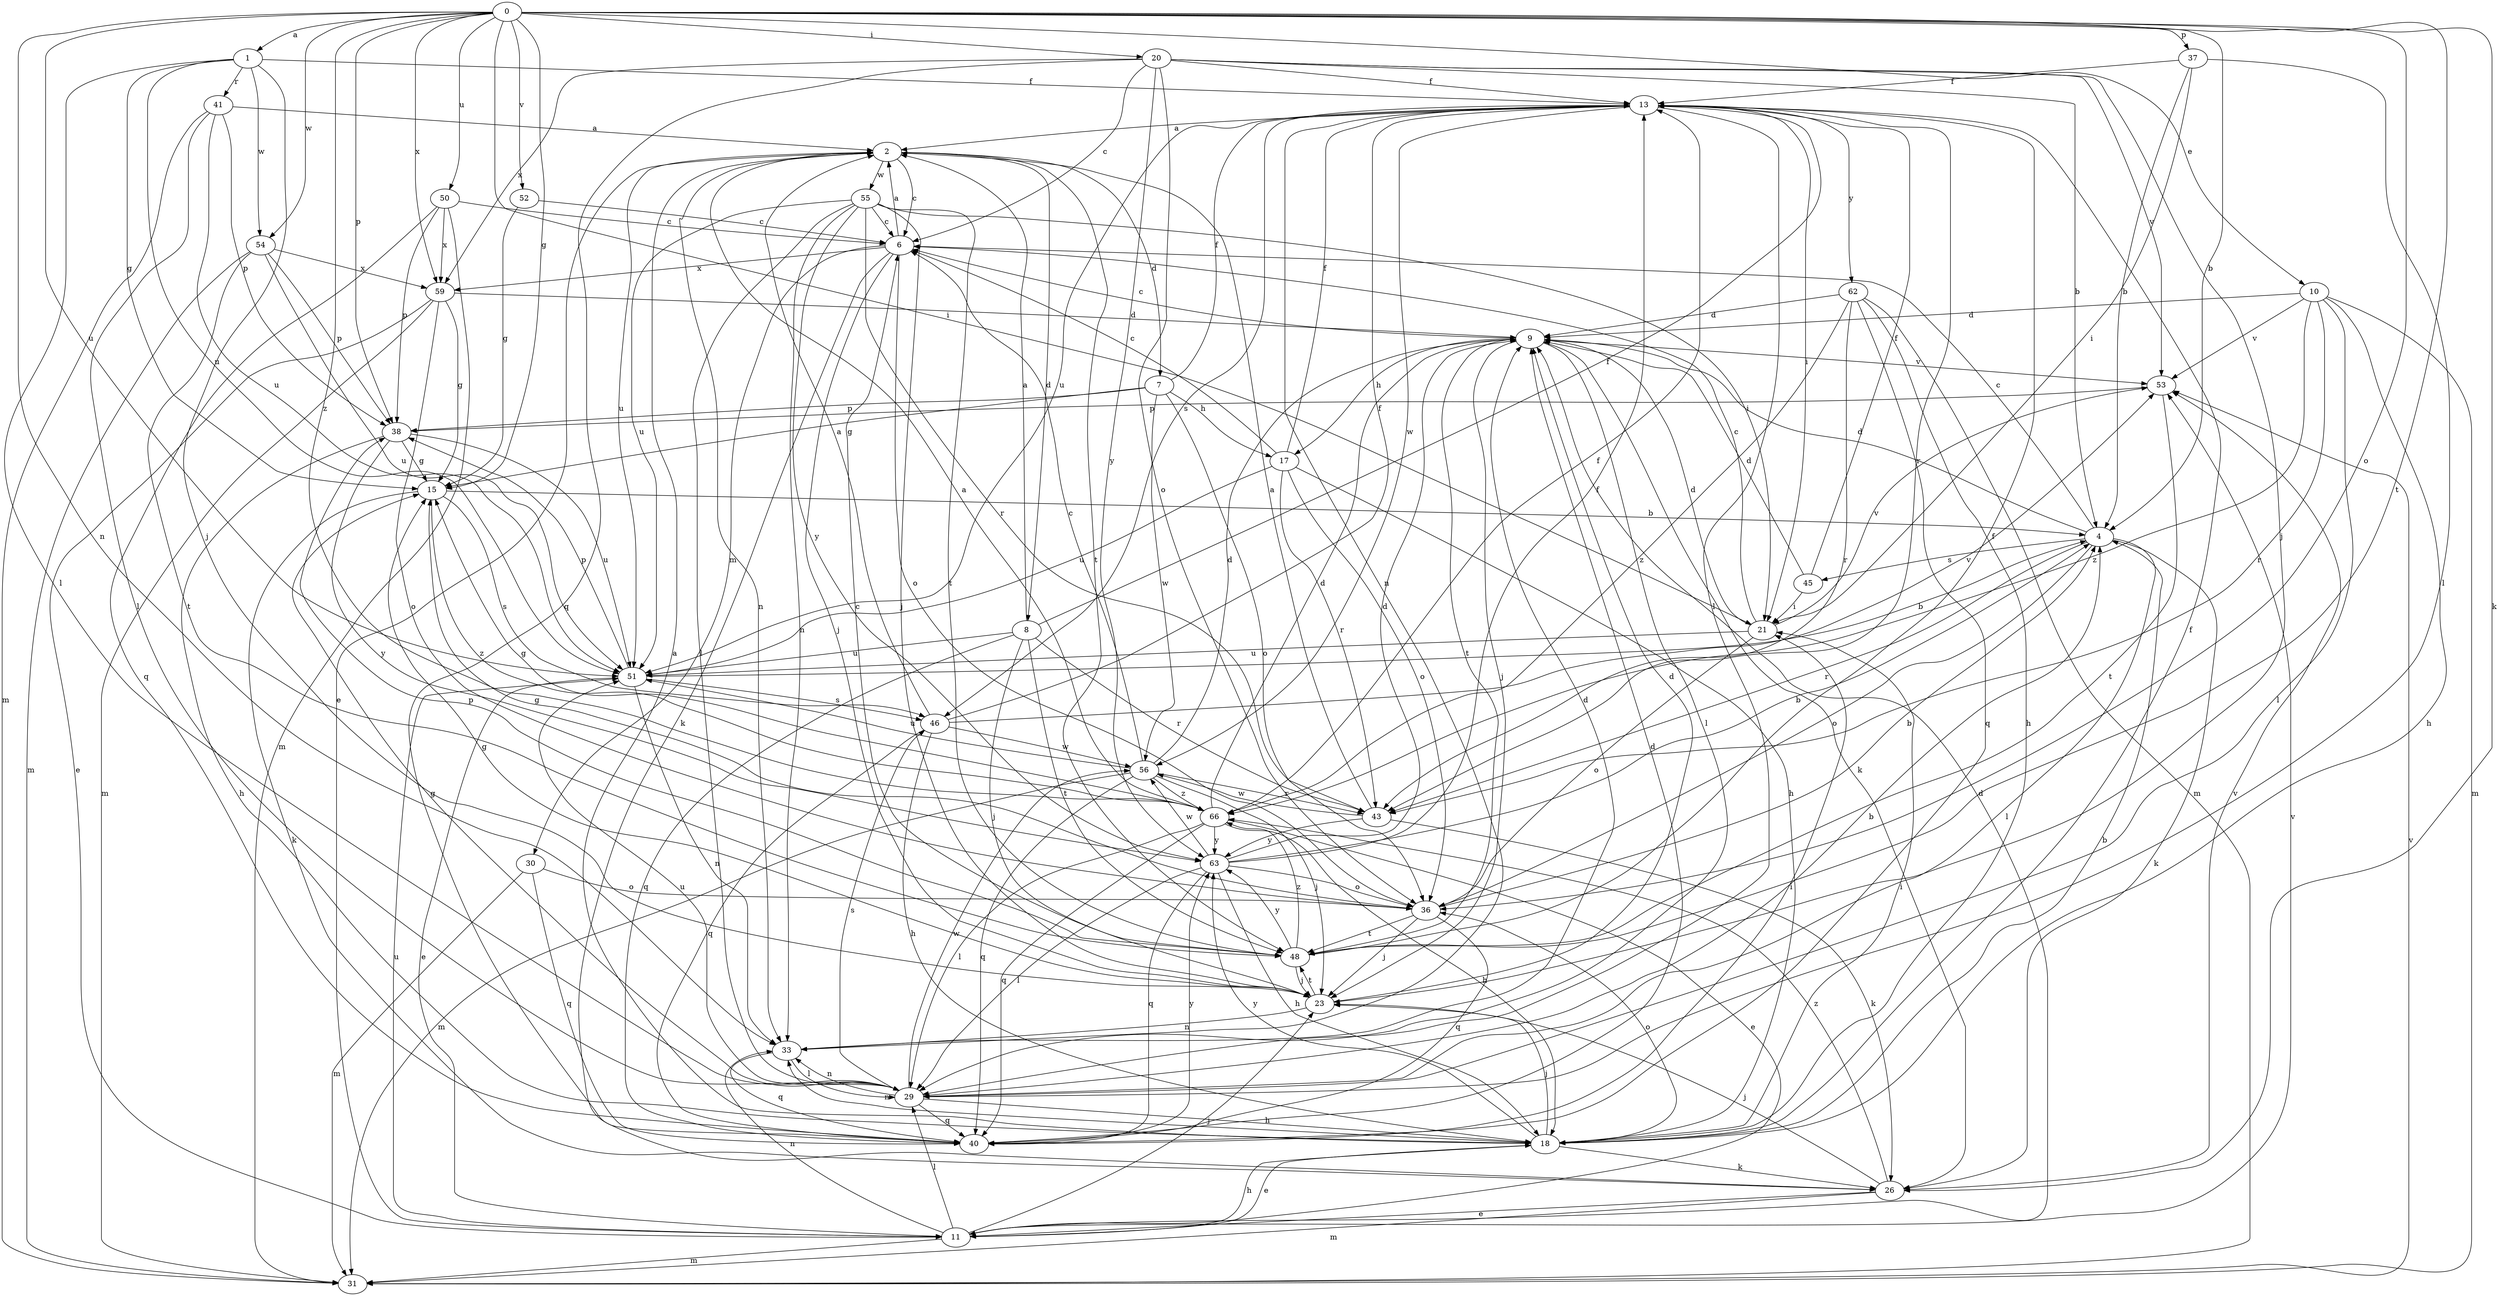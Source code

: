 strict digraph  {
0;
1;
2;
4;
6;
7;
8;
9;
10;
11;
13;
15;
17;
18;
20;
21;
23;
26;
29;
30;
31;
33;
36;
37;
38;
40;
41;
43;
45;
46;
48;
50;
51;
52;
53;
54;
55;
56;
59;
62;
63;
66;
0 -> 1  [label=a];
0 -> 4  [label=b];
0 -> 10  [label=e];
0 -> 15  [label=g];
0 -> 20  [label=i];
0 -> 21  [label=i];
0 -> 26  [label=k];
0 -> 33  [label=n];
0 -> 36  [label=o];
0 -> 37  [label=p];
0 -> 38  [label=p];
0 -> 48  [label=t];
0 -> 50  [label=u];
0 -> 51  [label=u];
0 -> 52  [label=v];
0 -> 54  [label=w];
0 -> 59  [label=x];
0 -> 66  [label=z];
1 -> 13  [label=f];
1 -> 15  [label=g];
1 -> 23  [label=j];
1 -> 29  [label=l];
1 -> 41  [label=r];
1 -> 51  [label=u];
1 -> 54  [label=w];
2 -> 6  [label=c];
2 -> 7  [label=d];
2 -> 8  [label=d];
2 -> 11  [label=e];
2 -> 33  [label=n];
2 -> 48  [label=t];
2 -> 51  [label=u];
2 -> 55  [label=w];
4 -> 6  [label=c];
4 -> 9  [label=d];
4 -> 26  [label=k];
4 -> 29  [label=l];
4 -> 36  [label=o];
4 -> 43  [label=r];
4 -> 45  [label=s];
6 -> 2  [label=a];
6 -> 23  [label=j];
6 -> 26  [label=k];
6 -> 30  [label=m];
6 -> 36  [label=o];
6 -> 59  [label=x];
7 -> 13  [label=f];
7 -> 15  [label=g];
7 -> 17  [label=h];
7 -> 36  [label=o];
7 -> 38  [label=p];
7 -> 56  [label=w];
8 -> 2  [label=a];
8 -> 13  [label=f];
8 -> 23  [label=j];
8 -> 40  [label=q];
8 -> 43  [label=r];
8 -> 48  [label=t];
8 -> 51  [label=u];
9 -> 6  [label=c];
9 -> 17  [label=h];
9 -> 23  [label=j];
9 -> 26  [label=k];
9 -> 29  [label=l];
9 -> 48  [label=t];
9 -> 53  [label=v];
10 -> 9  [label=d];
10 -> 18  [label=h];
10 -> 29  [label=l];
10 -> 31  [label=m];
10 -> 43  [label=r];
10 -> 53  [label=v];
10 -> 66  [label=z];
11 -> 9  [label=d];
11 -> 18  [label=h];
11 -> 23  [label=j];
11 -> 29  [label=l];
11 -> 31  [label=m];
11 -> 33  [label=n];
11 -> 51  [label=u];
11 -> 53  [label=v];
13 -> 2  [label=a];
13 -> 21  [label=i];
13 -> 29  [label=l];
13 -> 33  [label=n];
13 -> 43  [label=r];
13 -> 46  [label=s];
13 -> 51  [label=u];
13 -> 56  [label=w];
13 -> 62  [label=y];
15 -> 4  [label=b];
15 -> 26  [label=k];
15 -> 46  [label=s];
15 -> 66  [label=z];
17 -> 6  [label=c];
17 -> 13  [label=f];
17 -> 18  [label=h];
17 -> 36  [label=o];
17 -> 43  [label=r];
17 -> 51  [label=u];
18 -> 2  [label=a];
18 -> 4  [label=b];
18 -> 11  [label=e];
18 -> 13  [label=f];
18 -> 21  [label=i];
18 -> 23  [label=j];
18 -> 26  [label=k];
18 -> 33  [label=n];
18 -> 36  [label=o];
18 -> 63  [label=y];
20 -> 4  [label=b];
20 -> 6  [label=c];
20 -> 13  [label=f];
20 -> 23  [label=j];
20 -> 36  [label=o];
20 -> 40  [label=q];
20 -> 53  [label=v];
20 -> 59  [label=x];
20 -> 63  [label=y];
21 -> 6  [label=c];
21 -> 9  [label=d];
21 -> 36  [label=o];
21 -> 51  [label=u];
21 -> 53  [label=v];
23 -> 9  [label=d];
23 -> 15  [label=g];
23 -> 33  [label=n];
23 -> 48  [label=t];
26 -> 11  [label=e];
26 -> 23  [label=j];
26 -> 31  [label=m];
26 -> 53  [label=v];
26 -> 66  [label=z];
29 -> 4  [label=b];
29 -> 15  [label=g];
29 -> 18  [label=h];
29 -> 33  [label=n];
29 -> 40  [label=q];
29 -> 46  [label=s];
29 -> 51  [label=u];
29 -> 56  [label=w];
30 -> 31  [label=m];
30 -> 36  [label=o];
30 -> 40  [label=q];
31 -> 53  [label=v];
33 -> 9  [label=d];
33 -> 29  [label=l];
33 -> 40  [label=q];
36 -> 4  [label=b];
36 -> 15  [label=g];
36 -> 23  [label=j];
36 -> 40  [label=q];
36 -> 48  [label=t];
37 -> 4  [label=b];
37 -> 13  [label=f];
37 -> 21  [label=i];
37 -> 29  [label=l];
38 -> 15  [label=g];
38 -> 18  [label=h];
38 -> 51  [label=u];
38 -> 63  [label=y];
40 -> 9  [label=d];
40 -> 21  [label=i];
40 -> 63  [label=y];
41 -> 2  [label=a];
41 -> 29  [label=l];
41 -> 31  [label=m];
41 -> 38  [label=p];
41 -> 51  [label=u];
43 -> 2  [label=a];
43 -> 26  [label=k];
43 -> 56  [label=w];
43 -> 63  [label=y];
45 -> 9  [label=d];
45 -> 13  [label=f];
45 -> 21  [label=i];
46 -> 2  [label=a];
46 -> 13  [label=f];
46 -> 18  [label=h];
46 -> 40  [label=q];
46 -> 53  [label=v];
46 -> 56  [label=w];
48 -> 6  [label=c];
48 -> 13  [label=f];
48 -> 23  [label=j];
48 -> 38  [label=p];
48 -> 63  [label=y];
48 -> 66  [label=z];
50 -> 6  [label=c];
50 -> 31  [label=m];
50 -> 38  [label=p];
50 -> 40  [label=q];
50 -> 59  [label=x];
51 -> 4  [label=b];
51 -> 11  [label=e];
51 -> 33  [label=n];
51 -> 38  [label=p];
51 -> 46  [label=s];
52 -> 6  [label=c];
52 -> 15  [label=g];
53 -> 38  [label=p];
53 -> 48  [label=t];
54 -> 31  [label=m];
54 -> 38  [label=p];
54 -> 48  [label=t];
54 -> 51  [label=u];
54 -> 59  [label=x];
55 -> 6  [label=c];
55 -> 21  [label=i];
55 -> 23  [label=j];
55 -> 29  [label=l];
55 -> 33  [label=n];
55 -> 43  [label=r];
55 -> 48  [label=t];
55 -> 51  [label=u];
55 -> 63  [label=y];
56 -> 6  [label=c];
56 -> 9  [label=d];
56 -> 23  [label=j];
56 -> 31  [label=m];
56 -> 40  [label=q];
56 -> 43  [label=r];
56 -> 51  [label=u];
56 -> 66  [label=z];
59 -> 9  [label=d];
59 -> 11  [label=e];
59 -> 15  [label=g];
59 -> 31  [label=m];
59 -> 36  [label=o];
62 -> 9  [label=d];
62 -> 18  [label=h];
62 -> 31  [label=m];
62 -> 40  [label=q];
62 -> 43  [label=r];
62 -> 66  [label=z];
63 -> 4  [label=b];
63 -> 9  [label=d];
63 -> 13  [label=f];
63 -> 18  [label=h];
63 -> 29  [label=l];
63 -> 36  [label=o];
63 -> 40  [label=q];
63 -> 56  [label=w];
66 -> 2  [label=a];
66 -> 9  [label=d];
66 -> 11  [label=e];
66 -> 13  [label=f];
66 -> 15  [label=g];
66 -> 18  [label=h];
66 -> 29  [label=l];
66 -> 40  [label=q];
66 -> 63  [label=y];
}
